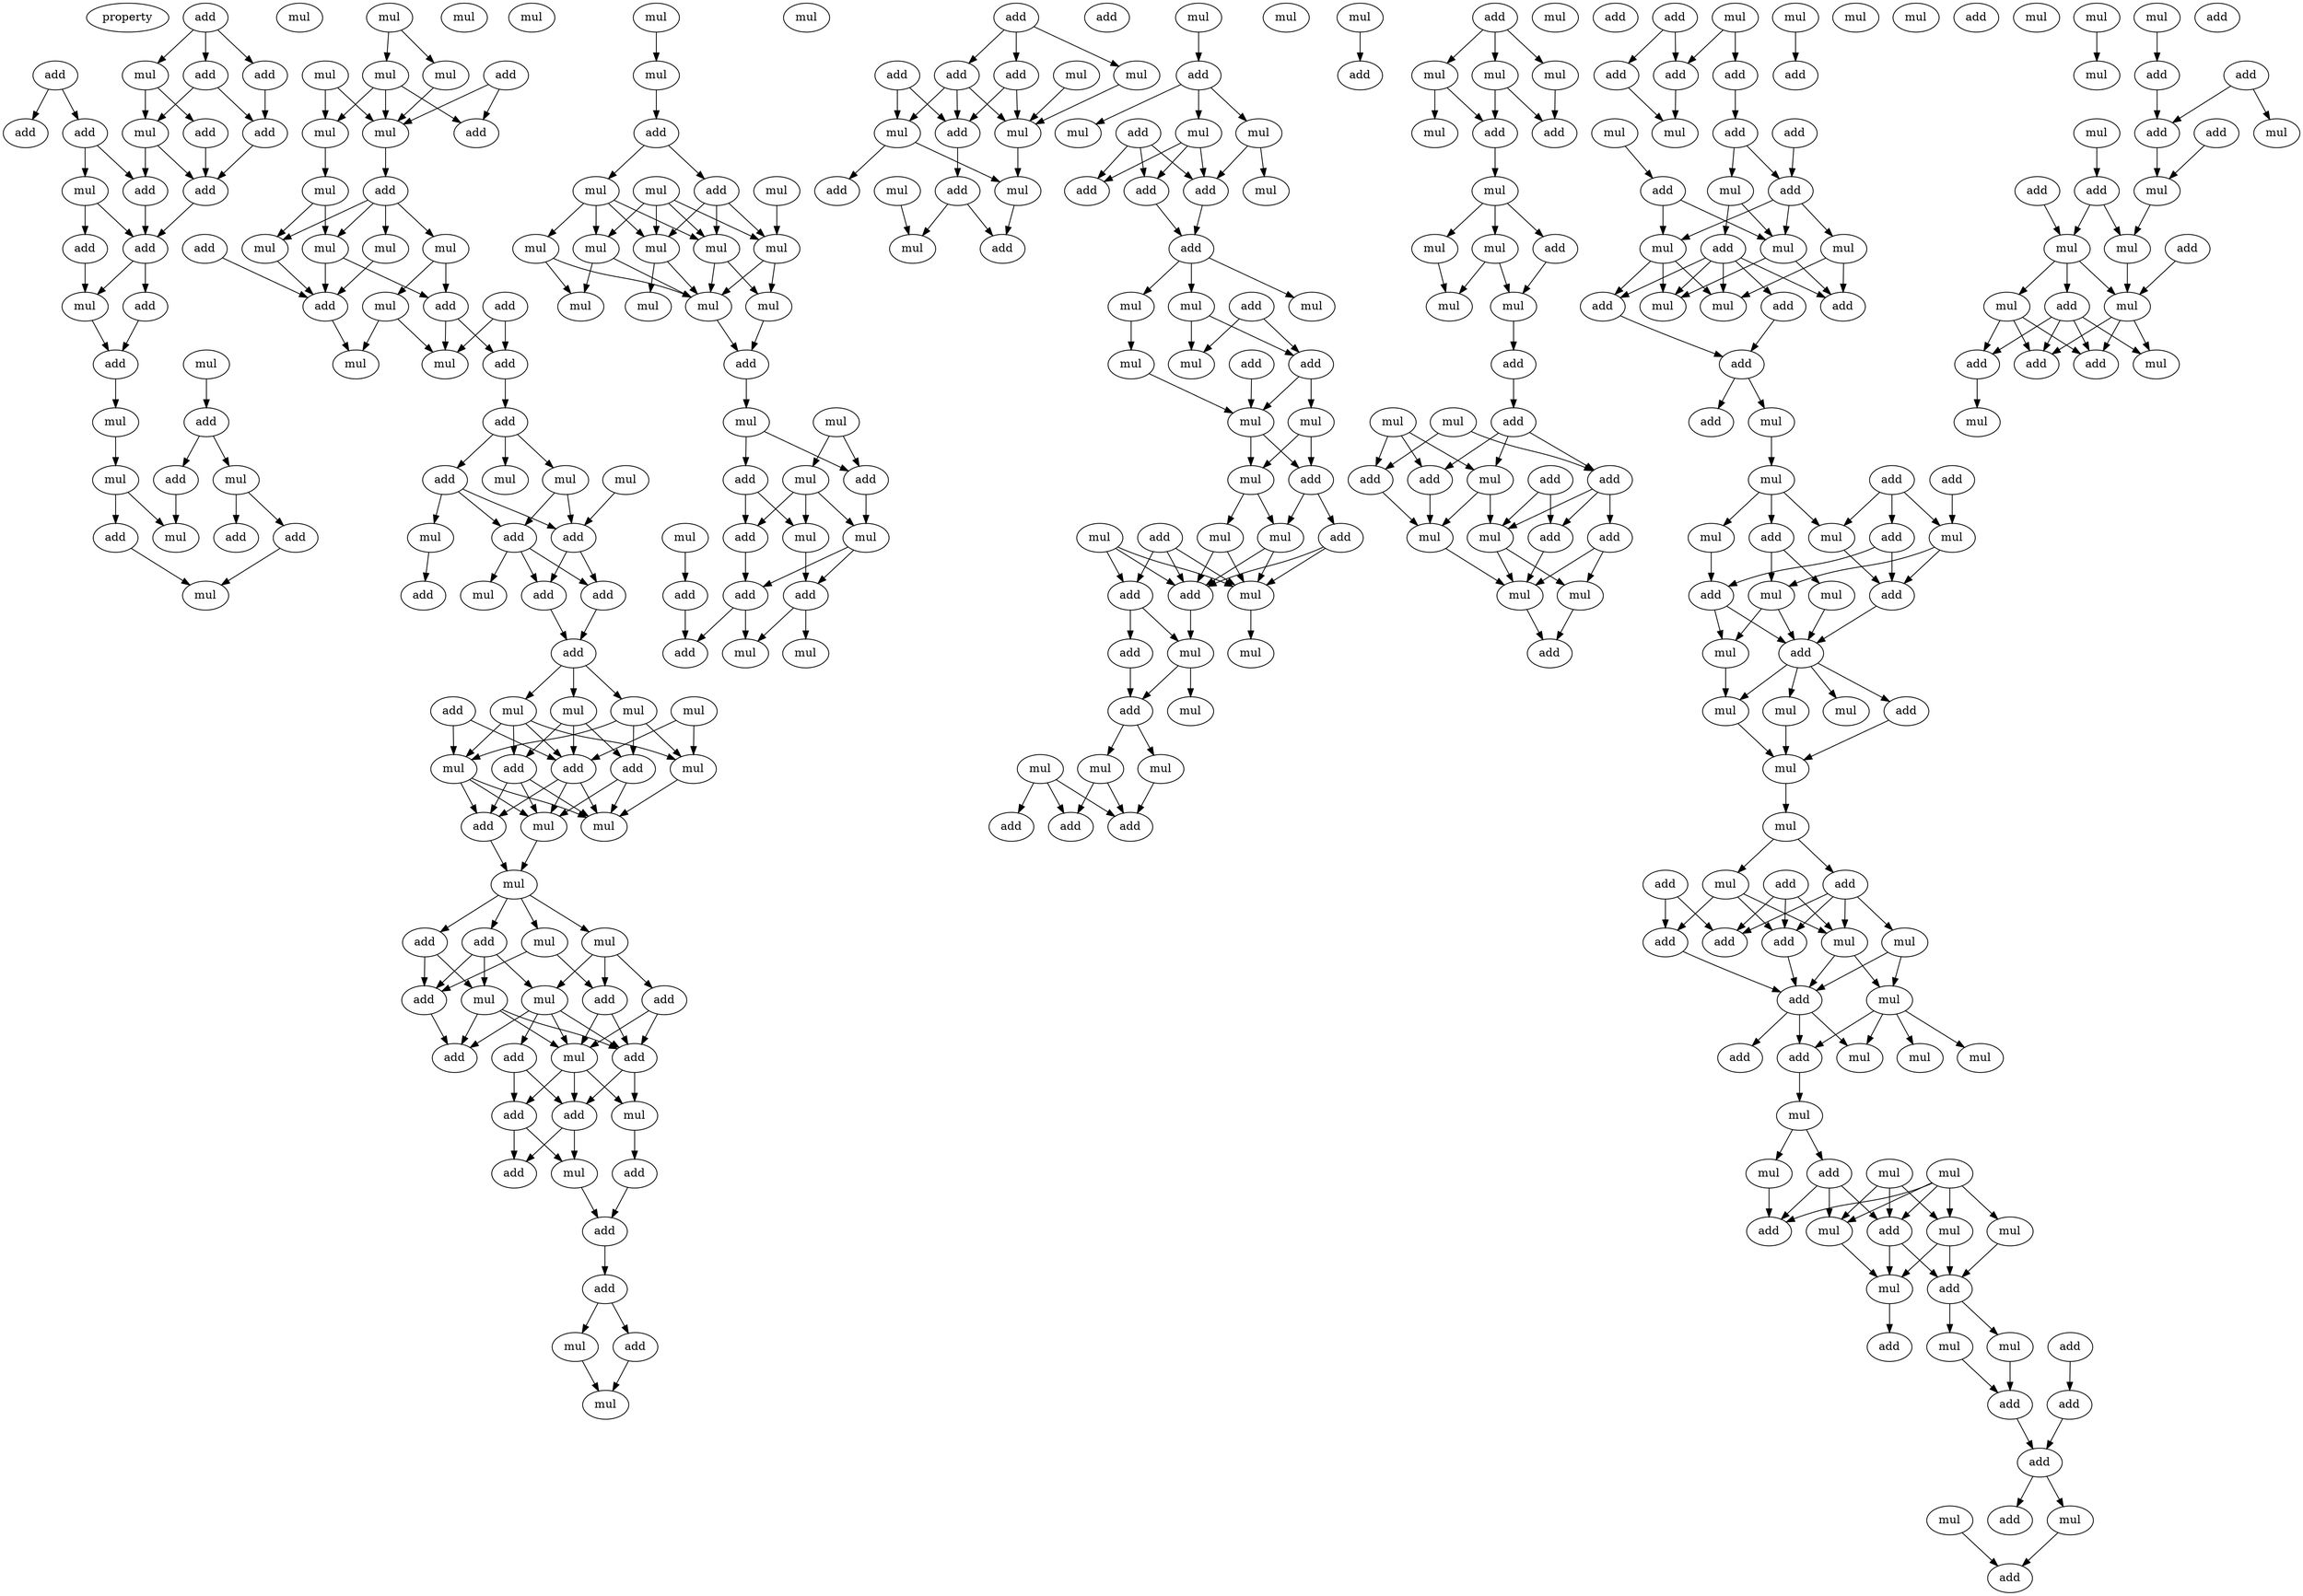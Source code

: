 digraph {
    node [fontcolor=black]
    property [mul=2,lf=1.8]
    0 [ label = add ];
    1 [ label = add ];
    2 [ label = mul ];
    3 [ label = add ];
    4 [ label = add ];
    5 [ label = add ];
    6 [ label = add ];
    7 [ label = add ];
    8 [ label = mul ];
    9 [ label = add ];
    10 [ label = mul ];
    11 [ label = add ];
    12 [ label = add ];
    13 [ label = add ];
    14 [ label = add ];
    15 [ label = add ];
    16 [ label = mul ];
    17 [ label = mul ];
    18 [ label = add ];
    19 [ label = mul ];
    20 [ label = add ];
    21 [ label = mul ];
    22 [ label = mul ];
    23 [ label = add ];
    24 [ label = mul ];
    25 [ label = mul ];
    26 [ label = add ];
    27 [ label = add ];
    28 [ label = add ];
    29 [ label = mul ];
    30 [ label = mul ];
    31 [ label = mul ];
    32 [ label = mul ];
    33 [ label = mul ];
    34 [ label = mul ];
    35 [ label = add ];
    36 [ label = mul ];
    37 [ label = add ];
    38 [ label = mul ];
    39 [ label = mul ];
    40 [ label = add ];
    41 [ label = mul ];
    42 [ label = mul ];
    43 [ label = add ];
    44 [ label = mul ];
    45 [ label = mul ];
    46 [ label = add ];
    47 [ label = add ];
    48 [ label = add ];
    49 [ label = mul ];
    50 [ label = add ];
    51 [ label = mul ];
    52 [ label = mul ];
    53 [ label = add ];
    54 [ label = add ];
    55 [ label = mul ];
    56 [ label = mul ];
    57 [ label = mul ];
    58 [ label = add ];
    59 [ label = add ];
    60 [ label = mul ];
    61 [ label = mul ];
    62 [ label = add ];
    63 [ label = add ];
    64 [ label = add ];
    65 [ label = add ];
    66 [ label = mul ];
    67 [ label = mul ];
    68 [ label = add ];
    69 [ label = mul ];
    70 [ label = mul ];
    71 [ label = add ];
    72 [ label = add ];
    73 [ label = add ];
    74 [ label = mul ];
    75 [ label = mul ];
    76 [ label = add ];
    77 [ label = mul ];
    78 [ label = mul ];
    79 [ label = mul ];
    80 [ label = mul ];
    81 [ label = add ];
    82 [ label = mul ];
    83 [ label = add ];
    84 [ label = mul ];
    85 [ label = add ];
    86 [ label = add ];
    87 [ label = mul ];
    88 [ label = add ];
    89 [ label = add ];
    90 [ label = mul ];
    91 [ label = add ];
    92 [ label = add ];
    93 [ label = add ];
    94 [ label = add ];
    95 [ label = mul ];
    96 [ label = mul ];
    97 [ label = add ];
    98 [ label = mul ];
    99 [ label = add ];
    100 [ label = add ];
    101 [ label = add ];
    102 [ label = mul ];
    103 [ label = mul ];
    104 [ label = add ];
    105 [ label = mul ];
    106 [ label = mul ];
    107 [ label = add ];
    108 [ label = add ];
    109 [ label = mul ];
    110 [ label = mul ];
    111 [ label = mul ];
    112 [ label = mul ];
    113 [ label = mul ];
    114 [ label = mul ];
    115 [ label = mul ];
    116 [ label = mul ];
    117 [ label = mul ];
    118 [ label = mul ];
    119 [ label = mul ];
    120 [ label = mul ];
    121 [ label = add ];
    122 [ label = mul ];
    123 [ label = mul ];
    124 [ label = mul ];
    125 [ label = add ];
    126 [ label = add ];
    127 [ label = mul ];
    128 [ label = add ];
    129 [ label = mul ];
    130 [ label = mul ];
    131 [ label = add ];
    132 [ label = add ];
    133 [ label = add ];
    134 [ label = mul ];
    135 [ label = mul ];
    136 [ label = mul ];
    137 [ label = add ];
    138 [ label = add ];
    139 [ label = mul ];
    140 [ label = add ];
    141 [ label = add ];
    142 [ label = mul ];
    143 [ label = add ];
    144 [ label = mul ];
    145 [ label = add ];
    146 [ label = mul ];
    147 [ label = mul ];
    148 [ label = add ];
    149 [ label = add ];
    150 [ label = mul ];
    151 [ label = mul ];
    152 [ label = add ];
    153 [ label = add ];
    154 [ label = mul ];
    155 [ label = add ];
    156 [ label = mul ];
    157 [ label = mul ];
    158 [ label = add ];
    159 [ label = mul ];
    160 [ label = add ];
    161 [ label = mul ];
    162 [ label = add ];
    163 [ label = add ];
    164 [ label = add ];
    165 [ label = mul ];
    166 [ label = mul ];
    167 [ label = mul ];
    168 [ label = add ];
    169 [ label = add ];
    170 [ label = add ];
    171 [ label = mul ];
    172 [ label = mul ];
    173 [ label = mul ];
    174 [ label = mul ];
    175 [ label = mul ];
    176 [ label = mul ];
    177 [ label = add ];
    178 [ label = mul ];
    179 [ label = mul ];
    180 [ label = add ];
    181 [ label = add ];
    182 [ label = mul ];
    183 [ label = add ];
    184 [ label = add ];
    185 [ label = mul ];
    186 [ label = mul ];
    187 [ label = add ];
    188 [ label = mul ];
    189 [ label = add ];
    190 [ label = mul ];
    191 [ label = mul ];
    192 [ label = mul ];
    193 [ label = mul ];
    194 [ label = add ];
    195 [ label = mul ];
    196 [ label = add ];
    197 [ label = add ];
    198 [ label = add ];
    199 [ label = add ];
    200 [ label = mul ];
    201 [ label = mul ];
    202 [ label = mul ];
    203 [ label = mul ];
    204 [ label = add ];
    205 [ label = mul ];
    206 [ label = add ];
    207 [ label = mul ];
    208 [ label = add ];
    209 [ label = mul ];
    210 [ label = add ];
    211 [ label = mul ];
    212 [ label = mul ];
    213 [ label = mul ];
    214 [ label = add ];
    215 [ label = mul ];
    216 [ label = mul ];
    217 [ label = add ];
    218 [ label = mul ];
    219 [ label = add ];
    220 [ label = add ];
    221 [ label = add ];
    222 [ label = add ];
    223 [ label = add ];
    224 [ label = add ];
    225 [ label = mul ];
    226 [ label = mul ];
    227 [ label = mul ];
    228 [ label = mul ];
    229 [ label = add ];
    230 [ label = mul ];
    231 [ label = add ];
    232 [ label = add ];
    233 [ label = add ];
    234 [ label = add ];
    235 [ label = mul ];
    236 [ label = mul ];
    237 [ label = add ];
    238 [ label = add ];
    239 [ label = mul ];
    240 [ label = add ];
    241 [ label = add ];
    242 [ label = add ];
    243 [ label = mul ];
    244 [ label = mul ];
    245 [ label = mul ];
    246 [ label = add ];
    247 [ label = mul ];
    248 [ label = mul ];
    249 [ label = add ];
    250 [ label = add ];
    251 [ label = add ];
    252 [ label = mul ];
    253 [ label = add ];
    254 [ label = mul ];
    255 [ label = add ];
    256 [ label = add ];
    257 [ label = add ];
    258 [ label = mul ];
    259 [ label = mul ];
    260 [ label = mul ];
    261 [ label = mul ];
    262 [ label = add ];
    263 [ label = add ];
    264 [ label = add ];
    265 [ label = mul ];
    266 [ label = add ];
    267 [ label = mul ];
    268 [ label = add ];
    269 [ label = mul ];
    270 [ label = mul ];
    271 [ label = mul ];
    272 [ label = add ];
    273 [ label = mul ];
    274 [ label = mul ];
    275 [ label = mul ];
    276 [ label = mul ];
    277 [ label = mul ];
    278 [ label = add ];
    279 [ label = add ];
    280 [ label = add ];
    281 [ label = add ];
    282 [ label = mul ];
    283 [ label = add ];
    284 [ label = mul ];
    285 [ label = add ];
    286 [ label = mul ];
    287 [ label = add ];
    288 [ label = mul ];
    289 [ label = add ];
    290 [ label = mul ];
    291 [ label = mul ];
    292 [ label = add ];
    293 [ label = mul ];
    294 [ label = mul ];
    295 [ label = add ];
    296 [ label = mul ];
    297 [ label = mul ];
    298 [ label = mul ];
    299 [ label = mul ];
    300 [ label = mul ];
    301 [ label = add ];
    302 [ label = add ];
    303 [ label = mul ];
    304 [ label = add ];
    305 [ label = add ];
    306 [ label = mul ];
    307 [ label = mul ];
    308 [ label = mul ];
    309 [ label = add ];
    310 [ label = add ];
    311 [ label = add ];
    312 [ label = add ];
    313 [ label = add ];
    314 [ label = mul ];
    315 [ label = add ];
    316 [ label = mul ];
    317 [ label = mul ];
    318 [ label = add ];
    319 [ label = mul ];
    320 [ label = mul ];
    321 [ label = mul ];
    322 [ label = add ];
    323 [ label = add ];
    324 [ label = add ];
    325 [ label = add ];
    326 [ label = mul ];
    327 [ label = mul ];
    328 [ label = add ];
    329 [ label = mul ];
    330 [ label = add ];
    331 [ label = add ];
    332 [ label = mul ];
    333 [ label = add ];
    334 [ label = mul ];
    335 [ label = mul ];
    336 [ label = add ];
    337 [ label = mul ];
    338 [ label = add ];
    339 [ label = mul ];
    340 [ label = add ];
    341 [ label = add ];
    342 [ label = mul ];
    0 -> 1 [ name = 0 ];
    0 -> 2 [ name = 1 ];
    0 -> 4 [ name = 2 ];
    1 -> 9 [ name = 3 ];
    2 -> 5 [ name = 4 ];
    2 -> 8 [ name = 5 ];
    3 -> 6 [ name = 6 ];
    3 -> 7 [ name = 7 ];
    4 -> 8 [ name = 8 ];
    4 -> 9 [ name = 9 ];
    5 -> 11 [ name = 10 ];
    6 -> 10 [ name = 11 ];
    6 -> 12 [ name = 12 ];
    8 -> 11 [ name = 13 ];
    8 -> 12 [ name = 14 ];
    9 -> 11 [ name = 15 ];
    10 -> 13 [ name = 16 ];
    10 -> 14 [ name = 17 ];
    11 -> 14 [ name = 18 ];
    12 -> 14 [ name = 19 ];
    13 -> 16 [ name = 20 ];
    14 -> 15 [ name = 21 ];
    14 -> 16 [ name = 22 ];
    15 -> 18 [ name = 23 ];
    16 -> 18 [ name = 24 ];
    17 -> 20 [ name = 25 ];
    18 -> 19 [ name = 26 ];
    19 -> 21 [ name = 27 ];
    20 -> 22 [ name = 28 ];
    20 -> 23 [ name = 29 ];
    21 -> 25 [ name = 30 ];
    21 -> 28 [ name = 31 ];
    22 -> 26 [ name = 32 ];
    22 -> 27 [ name = 33 ];
    23 -> 25 [ name = 34 ];
    27 -> 29 [ name = 35 ];
    28 -> 29 [ name = 36 ];
    30 -> 32 [ name = 37 ];
    30 -> 34 [ name = 38 ];
    31 -> 36 [ name = 39 ];
    31 -> 38 [ name = 40 ];
    32 -> 36 [ name = 41 ];
    34 -> 36 [ name = 42 ];
    34 -> 37 [ name = 43 ];
    34 -> 38 [ name = 44 ];
    35 -> 36 [ name = 45 ];
    35 -> 37 [ name = 46 ];
    36 -> 40 [ name = 47 ];
    38 -> 39 [ name = 48 ];
    39 -> 41 [ name = 49 ];
    39 -> 42 [ name = 50 ];
    40 -> 41 [ name = 51 ];
    40 -> 42 [ name = 52 ];
    40 -> 44 [ name = 53 ];
    40 -> 45 [ name = 54 ];
    41 -> 47 [ name = 55 ];
    41 -> 48 [ name = 56 ];
    42 -> 47 [ name = 57 ];
    43 -> 47 [ name = 58 ];
    44 -> 48 [ name = 59 ];
    44 -> 49 [ name = 60 ];
    45 -> 47 [ name = 61 ];
    46 -> 50 [ name = 62 ];
    46 -> 51 [ name = 63 ];
    47 -> 52 [ name = 64 ];
    48 -> 50 [ name = 65 ];
    48 -> 51 [ name = 66 ];
    49 -> 51 [ name = 67 ];
    49 -> 52 [ name = 68 ];
    50 -> 53 [ name = 69 ];
    53 -> 54 [ name = 70 ];
    53 -> 55 [ name = 71 ];
    53 -> 56 [ name = 72 ];
    54 -> 58 [ name = 73 ];
    54 -> 59 [ name = 74 ];
    54 -> 60 [ name = 75 ];
    55 -> 58 [ name = 76 ];
    55 -> 59 [ name = 77 ];
    57 -> 59 [ name = 78 ];
    58 -> 61 [ name = 79 ];
    58 -> 62 [ name = 80 ];
    58 -> 64 [ name = 81 ];
    59 -> 62 [ name = 82 ];
    59 -> 64 [ name = 83 ];
    60 -> 63 [ name = 84 ];
    62 -> 65 [ name = 85 ];
    64 -> 65 [ name = 86 ];
    65 -> 66 [ name = 87 ];
    65 -> 67 [ name = 88 ];
    65 -> 69 [ name = 89 ];
    66 -> 71 [ name = 90 ];
    66 -> 72 [ name = 91 ];
    66 -> 74 [ name = 92 ];
    66 -> 75 [ name = 93 ];
    67 -> 71 [ name = 94 ];
    67 -> 72 [ name = 95 ];
    67 -> 73 [ name = 96 ];
    68 -> 71 [ name = 97 ];
    68 -> 74 [ name = 98 ];
    69 -> 73 [ name = 99 ];
    69 -> 74 [ name = 100 ];
    69 -> 75 [ name = 101 ];
    70 -> 71 [ name = 102 ];
    70 -> 75 [ name = 103 ];
    71 -> 76 [ name = 104 ];
    71 -> 77 [ name = 105 ];
    71 -> 78 [ name = 106 ];
    72 -> 76 [ name = 107 ];
    72 -> 77 [ name = 108 ];
    72 -> 78 [ name = 109 ];
    73 -> 77 [ name = 110 ];
    73 -> 78 [ name = 111 ];
    74 -> 76 [ name = 112 ];
    74 -> 77 [ name = 113 ];
    74 -> 78 [ name = 114 ];
    75 -> 77 [ name = 115 ];
    76 -> 79 [ name = 116 ];
    78 -> 79 [ name = 117 ];
    79 -> 80 [ name = 118 ];
    79 -> 81 [ name = 119 ];
    79 -> 82 [ name = 120 ];
    79 -> 83 [ name = 121 ];
    80 -> 85 [ name = 122 ];
    80 -> 88 [ name = 123 ];
    81 -> 84 [ name = 124 ];
    81 -> 85 [ name = 125 ];
    81 -> 87 [ name = 126 ];
    82 -> 84 [ name = 127 ];
    82 -> 86 [ name = 128 ];
    82 -> 88 [ name = 129 ];
    83 -> 85 [ name = 130 ];
    83 -> 87 [ name = 131 ];
    84 -> 89 [ name = 132 ];
    84 -> 90 [ name = 133 ];
    84 -> 91 [ name = 134 ];
    84 -> 92 [ name = 135 ];
    85 -> 91 [ name = 136 ];
    86 -> 89 [ name = 137 ];
    86 -> 90 [ name = 138 ];
    87 -> 89 [ name = 139 ];
    87 -> 90 [ name = 140 ];
    87 -> 91 [ name = 141 ];
    88 -> 89 [ name = 142 ];
    88 -> 90 [ name = 143 ];
    89 -> 93 [ name = 144 ];
    89 -> 95 [ name = 145 ];
    90 -> 93 [ name = 146 ];
    90 -> 94 [ name = 147 ];
    90 -> 95 [ name = 148 ];
    92 -> 93 [ name = 149 ];
    92 -> 94 [ name = 150 ];
    93 -> 98 [ name = 151 ];
    93 -> 99 [ name = 152 ];
    94 -> 98 [ name = 153 ];
    94 -> 99 [ name = 154 ];
    95 -> 97 [ name = 155 ];
    97 -> 100 [ name = 156 ];
    98 -> 100 [ name = 157 ];
    100 -> 101 [ name = 158 ];
    101 -> 103 [ name = 159 ];
    101 -> 104 [ name = 160 ];
    102 -> 105 [ name = 161 ];
    103 -> 106 [ name = 162 ];
    104 -> 106 [ name = 163 ];
    105 -> 107 [ name = 164 ];
    107 -> 108 [ name = 165 ];
    107 -> 110 [ name = 166 ];
    108 -> 113 [ name = 167 ];
    108 -> 115 [ name = 168 ];
    108 -> 116 [ name = 169 ];
    109 -> 113 [ name = 170 ];
    109 -> 114 [ name = 171 ];
    109 -> 115 [ name = 172 ];
    109 -> 116 [ name = 173 ];
    110 -> 112 [ name = 174 ];
    110 -> 114 [ name = 175 ];
    110 -> 115 [ name = 176 ];
    110 -> 116 [ name = 177 ];
    111 -> 113 [ name = 178 ];
    112 -> 118 [ name = 179 ];
    112 -> 120 [ name = 180 ];
    113 -> 118 [ name = 181 ];
    113 -> 119 [ name = 182 ];
    114 -> 118 [ name = 183 ];
    114 -> 120 [ name = 184 ];
    115 -> 118 [ name = 185 ];
    115 -> 119 [ name = 186 ];
    116 -> 117 [ name = 187 ];
    116 -> 118 [ name = 188 ];
    118 -> 121 [ name = 189 ];
    119 -> 121 [ name = 190 ];
    121 -> 122 [ name = 191 ];
    122 -> 125 [ name = 192 ];
    122 -> 126 [ name = 193 ];
    123 -> 124 [ name = 194 ];
    123 -> 125 [ name = 195 ];
    124 -> 128 [ name = 196 ];
    124 -> 129 [ name = 197 ];
    124 -> 130 [ name = 198 ];
    125 -> 130 [ name = 199 ];
    126 -> 128 [ name = 200 ];
    126 -> 129 [ name = 201 ];
    127 -> 132 [ name = 202 ];
    128 -> 131 [ name = 203 ];
    129 -> 133 [ name = 204 ];
    130 -> 131 [ name = 205 ];
    130 -> 133 [ name = 206 ];
    131 -> 134 [ name = 207 ];
    131 -> 137 [ name = 208 ];
    132 -> 137 [ name = 209 ];
    133 -> 134 [ name = 210 ];
    133 -> 136 [ name = 211 ];
    138 -> 140 [ name = 212 ];
    138 -> 142 [ name = 213 ];
    138 -> 143 [ name = 214 ];
    139 -> 144 [ name = 215 ];
    140 -> 144 [ name = 216 ];
    140 -> 145 [ name = 217 ];
    141 -> 145 [ name = 218 ];
    141 -> 146 [ name = 219 ];
    142 -> 144 [ name = 220 ];
    143 -> 144 [ name = 221 ];
    143 -> 145 [ name = 222 ];
    143 -> 146 [ name = 223 ];
    144 -> 150 [ name = 224 ];
    145 -> 148 [ name = 225 ];
    146 -> 149 [ name = 226 ];
    146 -> 150 [ name = 227 ];
    147 -> 151 [ name = 228 ];
    148 -> 151 [ name = 229 ];
    148 -> 152 [ name = 230 ];
    150 -> 152 [ name = 231 ];
    154 -> 155 [ name = 232 ];
    155 -> 156 [ name = 233 ];
    155 -> 157 [ name = 234 ];
    155 -> 159 [ name = 235 ];
    157 -> 160 [ name = 236 ];
    157 -> 162 [ name = 237 ];
    157 -> 163 [ name = 238 ];
    158 -> 160 [ name = 239 ];
    158 -> 162 [ name = 240 ];
    158 -> 163 [ name = 241 ];
    159 -> 161 [ name = 242 ];
    159 -> 163 [ name = 243 ];
    162 -> 164 [ name = 244 ];
    163 -> 164 [ name = 245 ];
    164 -> 165 [ name = 246 ];
    164 -> 166 [ name = 247 ];
    164 -> 167 [ name = 248 ];
    165 -> 170 [ name = 249 ];
    165 -> 171 [ name = 250 ];
    167 -> 172 [ name = 251 ];
    168 -> 170 [ name = 252 ];
    168 -> 171 [ name = 253 ];
    169 -> 173 [ name = 254 ];
    170 -> 173 [ name = 255 ];
    170 -> 174 [ name = 256 ];
    172 -> 173 [ name = 257 ];
    173 -> 176 [ name = 258 ];
    173 -> 177 [ name = 259 ];
    174 -> 176 [ name = 260 ];
    174 -> 177 [ name = 261 ];
    176 -> 179 [ name = 262 ];
    176 -> 182 [ name = 263 ];
    177 -> 180 [ name = 264 ];
    177 -> 182 [ name = 265 ];
    178 -> 183 [ name = 266 ];
    178 -> 184 [ name = 267 ];
    178 -> 185 [ name = 268 ];
    179 -> 183 [ name = 269 ];
    179 -> 185 [ name = 270 ];
    180 -> 183 [ name = 271 ];
    180 -> 185 [ name = 272 ];
    181 -> 183 [ name = 273 ];
    181 -> 184 [ name = 274 ];
    181 -> 185 [ name = 275 ];
    182 -> 183 [ name = 276 ];
    182 -> 185 [ name = 277 ];
    183 -> 188 [ name = 278 ];
    184 -> 187 [ name = 279 ];
    184 -> 188 [ name = 280 ];
    185 -> 186 [ name = 281 ];
    187 -> 189 [ name = 282 ];
    188 -> 189 [ name = 283 ];
    188 -> 190 [ name = 284 ];
    189 -> 191 [ name = 285 ];
    189 -> 193 [ name = 286 ];
    191 -> 194 [ name = 287 ];
    192 -> 194 [ name = 288 ];
    192 -> 196 [ name = 289 ];
    192 -> 197 [ name = 290 ];
    193 -> 194 [ name = 291 ];
    193 -> 197 [ name = 292 ];
    195 -> 198 [ name = 293 ];
    199 -> 200 [ name = 294 ];
    199 -> 201 [ name = 295 ];
    199 -> 203 [ name = 296 ];
    200 -> 204 [ name = 297 ];
    200 -> 206 [ name = 298 ];
    201 -> 206 [ name = 299 ];
    203 -> 204 [ name = 300 ];
    203 -> 205 [ name = 301 ];
    204 -> 207 [ name = 302 ];
    207 -> 209 [ name = 303 ];
    207 -> 210 [ name = 304 ];
    207 -> 211 [ name = 305 ];
    209 -> 212 [ name = 306 ];
    210 -> 213 [ name = 307 ];
    211 -> 212 [ name = 308 ];
    211 -> 213 [ name = 309 ];
    213 -> 214 [ name = 310 ];
    214 -> 217 [ name = 311 ];
    215 -> 219 [ name = 312 ];
    215 -> 221 [ name = 313 ];
    216 -> 218 [ name = 314 ];
    216 -> 219 [ name = 315 ];
    216 -> 222 [ name = 316 ];
    217 -> 218 [ name = 317 ];
    217 -> 221 [ name = 318 ];
    217 -> 222 [ name = 319 ];
    218 -> 225 [ name = 320 ];
    218 -> 226 [ name = 321 ];
    219 -> 225 [ name = 322 ];
    220 -> 223 [ name = 323 ];
    220 -> 226 [ name = 324 ];
    221 -> 223 [ name = 325 ];
    221 -> 224 [ name = 326 ];
    221 -> 226 [ name = 327 ];
    222 -> 225 [ name = 328 ];
    223 -> 227 [ name = 329 ];
    224 -> 227 [ name = 330 ];
    224 -> 228 [ name = 331 ];
    225 -> 227 [ name = 332 ];
    226 -> 227 [ name = 333 ];
    226 -> 228 [ name = 334 ];
    227 -> 229 [ name = 335 ];
    228 -> 229 [ name = 336 ];
    230 -> 232 [ name = 337 ];
    230 -> 233 [ name = 338 ];
    231 -> 233 [ name = 339 ];
    231 -> 234 [ name = 340 ];
    232 -> 237 [ name = 341 ];
    233 -> 235 [ name = 342 ];
    234 -> 235 [ name = 343 ];
    236 -> 240 [ name = 344 ];
    237 -> 239 [ name = 345 ];
    237 -> 241 [ name = 346 ];
    238 -> 241 [ name = 347 ];
    239 -> 242 [ name = 348 ];
    239 -> 243 [ name = 349 ];
    240 -> 243 [ name = 350 ];
    240 -> 245 [ name = 351 ];
    241 -> 243 [ name = 352 ];
    241 -> 244 [ name = 353 ];
    241 -> 245 [ name = 354 ];
    242 -> 246 [ name = 355 ];
    242 -> 247 [ name = 356 ];
    242 -> 248 [ name = 357 ];
    242 -> 249 [ name = 358 ];
    242 -> 250 [ name = 359 ];
    243 -> 247 [ name = 360 ];
    243 -> 249 [ name = 361 ];
    244 -> 248 [ name = 362 ];
    244 -> 249 [ name = 363 ];
    245 -> 247 [ name = 364 ];
    245 -> 248 [ name = 365 ];
    245 -> 250 [ name = 366 ];
    246 -> 251 [ name = 367 ];
    250 -> 251 [ name = 368 ];
    251 -> 253 [ name = 369 ];
    251 -> 254 [ name = 370 ];
    252 -> 256 [ name = 371 ];
    254 -> 258 [ name = 372 ];
    255 -> 259 [ name = 373 ];
    257 -> 259 [ name = 374 ];
    257 -> 260 [ name = 375 ];
    257 -> 262 [ name = 376 ];
    258 -> 260 [ name = 377 ];
    258 -> 261 [ name = 378 ];
    258 -> 263 [ name = 379 ];
    259 -> 264 [ name = 380 ];
    259 -> 265 [ name = 381 ];
    260 -> 264 [ name = 382 ];
    261 -> 266 [ name = 383 ];
    262 -> 264 [ name = 384 ];
    262 -> 266 [ name = 385 ];
    263 -> 265 [ name = 386 ];
    263 -> 267 [ name = 387 ];
    264 -> 268 [ name = 388 ];
    265 -> 268 [ name = 389 ];
    265 -> 269 [ name = 390 ];
    266 -> 268 [ name = 391 ];
    266 -> 269 [ name = 392 ];
    267 -> 268 [ name = 393 ];
    268 -> 271 [ name = 394 ];
    268 -> 272 [ name = 395 ];
    268 -> 273 [ name = 396 ];
    268 -> 274 [ name = 397 ];
    269 -> 274 [ name = 398 ];
    272 -> 275 [ name = 399 ];
    273 -> 275 [ name = 400 ];
    274 -> 275 [ name = 401 ];
    275 -> 276 [ name = 402 ];
    276 -> 277 [ name = 403 ];
    276 -> 278 [ name = 404 ];
    277 -> 282 [ name = 405 ];
    277 -> 283 [ name = 406 ];
    277 -> 285 [ name = 407 ];
    278 -> 281 [ name = 408 ];
    278 -> 282 [ name = 409 ];
    278 -> 283 [ name = 410 ];
    278 -> 284 [ name = 411 ];
    279 -> 281 [ name = 412 ];
    279 -> 282 [ name = 413 ];
    279 -> 283 [ name = 414 ];
    280 -> 281 [ name = 415 ];
    280 -> 285 [ name = 416 ];
    282 -> 286 [ name = 417 ];
    282 -> 287 [ name = 418 ];
    283 -> 287 [ name = 419 ];
    284 -> 286 [ name = 420 ];
    284 -> 287 [ name = 421 ];
    285 -> 287 [ name = 422 ];
    286 -> 288 [ name = 423 ];
    286 -> 289 [ name = 424 ];
    286 -> 290 [ name = 425 ];
    286 -> 291 [ name = 426 ];
    287 -> 289 [ name = 427 ];
    287 -> 291 [ name = 428 ];
    287 -> 292 [ name = 429 ];
    289 -> 293 [ name = 430 ];
    293 -> 295 [ name = 431 ];
    293 -> 297 [ name = 432 ];
    294 -> 298 [ name = 433 ];
    294 -> 299 [ name = 434 ];
    294 -> 300 [ name = 435 ];
    294 -> 301 [ name = 436 ];
    294 -> 302 [ name = 437 ];
    295 -> 299 [ name = 438 ];
    295 -> 301 [ name = 439 ];
    295 -> 302 [ name = 440 ];
    296 -> 299 [ name = 441 ];
    296 -> 300 [ name = 442 ];
    296 -> 302 [ name = 443 ];
    297 -> 301 [ name = 444 ];
    298 -> 304 [ name = 445 ];
    299 -> 303 [ name = 446 ];
    300 -> 303 [ name = 447 ];
    300 -> 304 [ name = 448 ];
    302 -> 303 [ name = 449 ];
    302 -> 304 [ name = 450 ];
    303 -> 309 [ name = 451 ];
    304 -> 306 [ name = 452 ];
    304 -> 308 [ name = 453 ];
    305 -> 310 [ name = 454 ];
    306 -> 311 [ name = 455 ];
    308 -> 311 [ name = 456 ];
    310 -> 312 [ name = 457 ];
    311 -> 312 [ name = 458 ];
    312 -> 313 [ name = 459 ];
    312 -> 314 [ name = 460 ];
    314 -> 318 [ name = 461 ];
    317 -> 318 [ name = 462 ];
    319 -> 320 [ name = 463 ];
    321 -> 324 [ name = 464 ];
    323 -> 325 [ name = 465 ];
    323 -> 327 [ name = 466 ];
    324 -> 325 [ name = 467 ];
    325 -> 329 [ name = 468 ];
    326 -> 330 [ name = 469 ];
    328 -> 329 [ name = 470 ];
    329 -> 334 [ name = 471 ];
    330 -> 332 [ name = 472 ];
    330 -> 334 [ name = 473 ];
    331 -> 332 [ name = 474 ];
    332 -> 335 [ name = 475 ];
    332 -> 336 [ name = 476 ];
    332 -> 337 [ name = 477 ];
    333 -> 337 [ name = 478 ];
    334 -> 337 [ name = 479 ];
    335 -> 338 [ name = 480 ];
    335 -> 340 [ name = 481 ];
    335 -> 341 [ name = 482 ];
    336 -> 338 [ name = 483 ];
    336 -> 339 [ name = 484 ];
    336 -> 340 [ name = 485 ];
    336 -> 341 [ name = 486 ];
    337 -> 338 [ name = 487 ];
    337 -> 339 [ name = 488 ];
    337 -> 340 [ name = 489 ];
    341 -> 342 [ name = 490 ];
}
